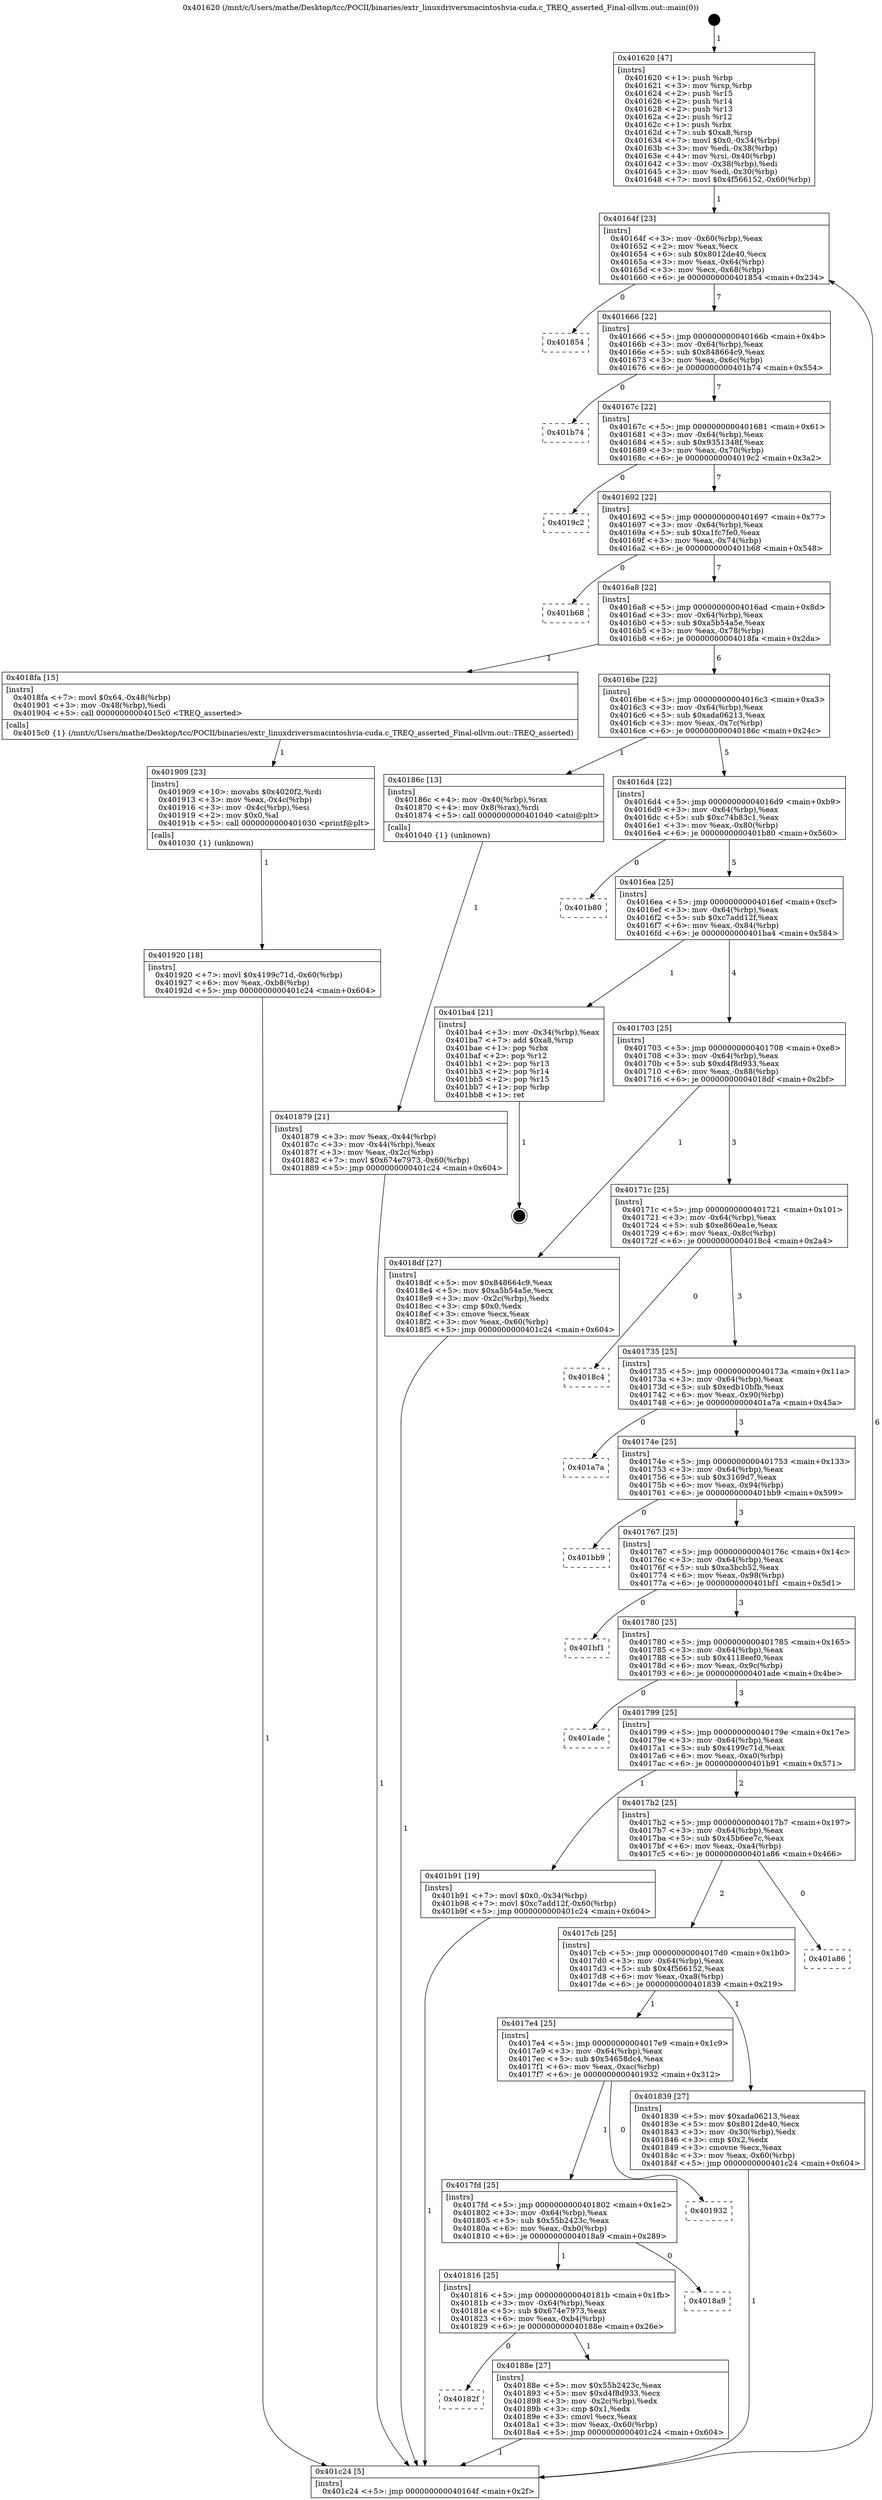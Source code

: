 digraph "0x401620" {
  label = "0x401620 (/mnt/c/Users/mathe/Desktop/tcc/POCII/binaries/extr_linuxdriversmacintoshvia-cuda.c_TREQ_asserted_Final-ollvm.out::main(0))"
  labelloc = "t"
  node[shape=record]

  Entry [label="",width=0.3,height=0.3,shape=circle,fillcolor=black,style=filled]
  "0x40164f" [label="{
     0x40164f [23]\l
     | [instrs]\l
     &nbsp;&nbsp;0x40164f \<+3\>: mov -0x60(%rbp),%eax\l
     &nbsp;&nbsp;0x401652 \<+2\>: mov %eax,%ecx\l
     &nbsp;&nbsp;0x401654 \<+6\>: sub $0x8012de40,%ecx\l
     &nbsp;&nbsp;0x40165a \<+3\>: mov %eax,-0x64(%rbp)\l
     &nbsp;&nbsp;0x40165d \<+3\>: mov %ecx,-0x68(%rbp)\l
     &nbsp;&nbsp;0x401660 \<+6\>: je 0000000000401854 \<main+0x234\>\l
  }"]
  "0x401854" [label="{
     0x401854\l
  }", style=dashed]
  "0x401666" [label="{
     0x401666 [22]\l
     | [instrs]\l
     &nbsp;&nbsp;0x401666 \<+5\>: jmp 000000000040166b \<main+0x4b\>\l
     &nbsp;&nbsp;0x40166b \<+3\>: mov -0x64(%rbp),%eax\l
     &nbsp;&nbsp;0x40166e \<+5\>: sub $0x848664c9,%eax\l
     &nbsp;&nbsp;0x401673 \<+3\>: mov %eax,-0x6c(%rbp)\l
     &nbsp;&nbsp;0x401676 \<+6\>: je 0000000000401b74 \<main+0x554\>\l
  }"]
  Exit [label="",width=0.3,height=0.3,shape=circle,fillcolor=black,style=filled,peripheries=2]
  "0x401b74" [label="{
     0x401b74\l
  }", style=dashed]
  "0x40167c" [label="{
     0x40167c [22]\l
     | [instrs]\l
     &nbsp;&nbsp;0x40167c \<+5\>: jmp 0000000000401681 \<main+0x61\>\l
     &nbsp;&nbsp;0x401681 \<+3\>: mov -0x64(%rbp),%eax\l
     &nbsp;&nbsp;0x401684 \<+5\>: sub $0x9351348f,%eax\l
     &nbsp;&nbsp;0x401689 \<+3\>: mov %eax,-0x70(%rbp)\l
     &nbsp;&nbsp;0x40168c \<+6\>: je 00000000004019c2 \<main+0x3a2\>\l
  }"]
  "0x401920" [label="{
     0x401920 [18]\l
     | [instrs]\l
     &nbsp;&nbsp;0x401920 \<+7\>: movl $0x4199c71d,-0x60(%rbp)\l
     &nbsp;&nbsp;0x401927 \<+6\>: mov %eax,-0xb8(%rbp)\l
     &nbsp;&nbsp;0x40192d \<+5\>: jmp 0000000000401c24 \<main+0x604\>\l
  }"]
  "0x4019c2" [label="{
     0x4019c2\l
  }", style=dashed]
  "0x401692" [label="{
     0x401692 [22]\l
     | [instrs]\l
     &nbsp;&nbsp;0x401692 \<+5\>: jmp 0000000000401697 \<main+0x77\>\l
     &nbsp;&nbsp;0x401697 \<+3\>: mov -0x64(%rbp),%eax\l
     &nbsp;&nbsp;0x40169a \<+5\>: sub $0xa1fc7fe0,%eax\l
     &nbsp;&nbsp;0x40169f \<+3\>: mov %eax,-0x74(%rbp)\l
     &nbsp;&nbsp;0x4016a2 \<+6\>: je 0000000000401b68 \<main+0x548\>\l
  }"]
  "0x401909" [label="{
     0x401909 [23]\l
     | [instrs]\l
     &nbsp;&nbsp;0x401909 \<+10\>: movabs $0x4020f2,%rdi\l
     &nbsp;&nbsp;0x401913 \<+3\>: mov %eax,-0x4c(%rbp)\l
     &nbsp;&nbsp;0x401916 \<+3\>: mov -0x4c(%rbp),%esi\l
     &nbsp;&nbsp;0x401919 \<+2\>: mov $0x0,%al\l
     &nbsp;&nbsp;0x40191b \<+5\>: call 0000000000401030 \<printf@plt\>\l
     | [calls]\l
     &nbsp;&nbsp;0x401030 \{1\} (unknown)\l
  }"]
  "0x401b68" [label="{
     0x401b68\l
  }", style=dashed]
  "0x4016a8" [label="{
     0x4016a8 [22]\l
     | [instrs]\l
     &nbsp;&nbsp;0x4016a8 \<+5\>: jmp 00000000004016ad \<main+0x8d\>\l
     &nbsp;&nbsp;0x4016ad \<+3\>: mov -0x64(%rbp),%eax\l
     &nbsp;&nbsp;0x4016b0 \<+5\>: sub $0xa5b54a5e,%eax\l
     &nbsp;&nbsp;0x4016b5 \<+3\>: mov %eax,-0x78(%rbp)\l
     &nbsp;&nbsp;0x4016b8 \<+6\>: je 00000000004018fa \<main+0x2da\>\l
  }"]
  "0x40182f" [label="{
     0x40182f\l
  }", style=dashed]
  "0x4018fa" [label="{
     0x4018fa [15]\l
     | [instrs]\l
     &nbsp;&nbsp;0x4018fa \<+7\>: movl $0x64,-0x48(%rbp)\l
     &nbsp;&nbsp;0x401901 \<+3\>: mov -0x48(%rbp),%edi\l
     &nbsp;&nbsp;0x401904 \<+5\>: call 00000000004015c0 \<TREQ_asserted\>\l
     | [calls]\l
     &nbsp;&nbsp;0x4015c0 \{1\} (/mnt/c/Users/mathe/Desktop/tcc/POCII/binaries/extr_linuxdriversmacintoshvia-cuda.c_TREQ_asserted_Final-ollvm.out::TREQ_asserted)\l
  }"]
  "0x4016be" [label="{
     0x4016be [22]\l
     | [instrs]\l
     &nbsp;&nbsp;0x4016be \<+5\>: jmp 00000000004016c3 \<main+0xa3\>\l
     &nbsp;&nbsp;0x4016c3 \<+3\>: mov -0x64(%rbp),%eax\l
     &nbsp;&nbsp;0x4016c6 \<+5\>: sub $0xada06213,%eax\l
     &nbsp;&nbsp;0x4016cb \<+3\>: mov %eax,-0x7c(%rbp)\l
     &nbsp;&nbsp;0x4016ce \<+6\>: je 000000000040186c \<main+0x24c\>\l
  }"]
  "0x40188e" [label="{
     0x40188e [27]\l
     | [instrs]\l
     &nbsp;&nbsp;0x40188e \<+5\>: mov $0x55b2423c,%eax\l
     &nbsp;&nbsp;0x401893 \<+5\>: mov $0xd4f8d933,%ecx\l
     &nbsp;&nbsp;0x401898 \<+3\>: mov -0x2c(%rbp),%edx\l
     &nbsp;&nbsp;0x40189b \<+3\>: cmp $0x1,%edx\l
     &nbsp;&nbsp;0x40189e \<+3\>: cmovl %ecx,%eax\l
     &nbsp;&nbsp;0x4018a1 \<+3\>: mov %eax,-0x60(%rbp)\l
     &nbsp;&nbsp;0x4018a4 \<+5\>: jmp 0000000000401c24 \<main+0x604\>\l
  }"]
  "0x40186c" [label="{
     0x40186c [13]\l
     | [instrs]\l
     &nbsp;&nbsp;0x40186c \<+4\>: mov -0x40(%rbp),%rax\l
     &nbsp;&nbsp;0x401870 \<+4\>: mov 0x8(%rax),%rdi\l
     &nbsp;&nbsp;0x401874 \<+5\>: call 0000000000401040 \<atoi@plt\>\l
     | [calls]\l
     &nbsp;&nbsp;0x401040 \{1\} (unknown)\l
  }"]
  "0x4016d4" [label="{
     0x4016d4 [22]\l
     | [instrs]\l
     &nbsp;&nbsp;0x4016d4 \<+5\>: jmp 00000000004016d9 \<main+0xb9\>\l
     &nbsp;&nbsp;0x4016d9 \<+3\>: mov -0x64(%rbp),%eax\l
     &nbsp;&nbsp;0x4016dc \<+5\>: sub $0xc74b83c1,%eax\l
     &nbsp;&nbsp;0x4016e1 \<+3\>: mov %eax,-0x80(%rbp)\l
     &nbsp;&nbsp;0x4016e4 \<+6\>: je 0000000000401b80 \<main+0x560\>\l
  }"]
  "0x401816" [label="{
     0x401816 [25]\l
     | [instrs]\l
     &nbsp;&nbsp;0x401816 \<+5\>: jmp 000000000040181b \<main+0x1fb\>\l
     &nbsp;&nbsp;0x40181b \<+3\>: mov -0x64(%rbp),%eax\l
     &nbsp;&nbsp;0x40181e \<+5\>: sub $0x674e7973,%eax\l
     &nbsp;&nbsp;0x401823 \<+6\>: mov %eax,-0xb4(%rbp)\l
     &nbsp;&nbsp;0x401829 \<+6\>: je 000000000040188e \<main+0x26e\>\l
  }"]
  "0x401b80" [label="{
     0x401b80\l
  }", style=dashed]
  "0x4016ea" [label="{
     0x4016ea [25]\l
     | [instrs]\l
     &nbsp;&nbsp;0x4016ea \<+5\>: jmp 00000000004016ef \<main+0xcf\>\l
     &nbsp;&nbsp;0x4016ef \<+3\>: mov -0x64(%rbp),%eax\l
     &nbsp;&nbsp;0x4016f2 \<+5\>: sub $0xc7add12f,%eax\l
     &nbsp;&nbsp;0x4016f7 \<+6\>: mov %eax,-0x84(%rbp)\l
     &nbsp;&nbsp;0x4016fd \<+6\>: je 0000000000401ba4 \<main+0x584\>\l
  }"]
  "0x4018a9" [label="{
     0x4018a9\l
  }", style=dashed]
  "0x401ba4" [label="{
     0x401ba4 [21]\l
     | [instrs]\l
     &nbsp;&nbsp;0x401ba4 \<+3\>: mov -0x34(%rbp),%eax\l
     &nbsp;&nbsp;0x401ba7 \<+7\>: add $0xa8,%rsp\l
     &nbsp;&nbsp;0x401bae \<+1\>: pop %rbx\l
     &nbsp;&nbsp;0x401baf \<+2\>: pop %r12\l
     &nbsp;&nbsp;0x401bb1 \<+2\>: pop %r13\l
     &nbsp;&nbsp;0x401bb3 \<+2\>: pop %r14\l
     &nbsp;&nbsp;0x401bb5 \<+2\>: pop %r15\l
     &nbsp;&nbsp;0x401bb7 \<+1\>: pop %rbp\l
     &nbsp;&nbsp;0x401bb8 \<+1\>: ret\l
  }"]
  "0x401703" [label="{
     0x401703 [25]\l
     | [instrs]\l
     &nbsp;&nbsp;0x401703 \<+5\>: jmp 0000000000401708 \<main+0xe8\>\l
     &nbsp;&nbsp;0x401708 \<+3\>: mov -0x64(%rbp),%eax\l
     &nbsp;&nbsp;0x40170b \<+5\>: sub $0xd4f8d933,%eax\l
     &nbsp;&nbsp;0x401710 \<+6\>: mov %eax,-0x88(%rbp)\l
     &nbsp;&nbsp;0x401716 \<+6\>: je 00000000004018df \<main+0x2bf\>\l
  }"]
  "0x4017fd" [label="{
     0x4017fd [25]\l
     | [instrs]\l
     &nbsp;&nbsp;0x4017fd \<+5\>: jmp 0000000000401802 \<main+0x1e2\>\l
     &nbsp;&nbsp;0x401802 \<+3\>: mov -0x64(%rbp),%eax\l
     &nbsp;&nbsp;0x401805 \<+5\>: sub $0x55b2423c,%eax\l
     &nbsp;&nbsp;0x40180a \<+6\>: mov %eax,-0xb0(%rbp)\l
     &nbsp;&nbsp;0x401810 \<+6\>: je 00000000004018a9 \<main+0x289\>\l
  }"]
  "0x4018df" [label="{
     0x4018df [27]\l
     | [instrs]\l
     &nbsp;&nbsp;0x4018df \<+5\>: mov $0x848664c9,%eax\l
     &nbsp;&nbsp;0x4018e4 \<+5\>: mov $0xa5b54a5e,%ecx\l
     &nbsp;&nbsp;0x4018e9 \<+3\>: mov -0x2c(%rbp),%edx\l
     &nbsp;&nbsp;0x4018ec \<+3\>: cmp $0x0,%edx\l
     &nbsp;&nbsp;0x4018ef \<+3\>: cmove %ecx,%eax\l
     &nbsp;&nbsp;0x4018f2 \<+3\>: mov %eax,-0x60(%rbp)\l
     &nbsp;&nbsp;0x4018f5 \<+5\>: jmp 0000000000401c24 \<main+0x604\>\l
  }"]
  "0x40171c" [label="{
     0x40171c [25]\l
     | [instrs]\l
     &nbsp;&nbsp;0x40171c \<+5\>: jmp 0000000000401721 \<main+0x101\>\l
     &nbsp;&nbsp;0x401721 \<+3\>: mov -0x64(%rbp),%eax\l
     &nbsp;&nbsp;0x401724 \<+5\>: sub $0xe860ea1e,%eax\l
     &nbsp;&nbsp;0x401729 \<+6\>: mov %eax,-0x8c(%rbp)\l
     &nbsp;&nbsp;0x40172f \<+6\>: je 00000000004018c4 \<main+0x2a4\>\l
  }"]
  "0x401932" [label="{
     0x401932\l
  }", style=dashed]
  "0x4018c4" [label="{
     0x4018c4\l
  }", style=dashed]
  "0x401735" [label="{
     0x401735 [25]\l
     | [instrs]\l
     &nbsp;&nbsp;0x401735 \<+5\>: jmp 000000000040173a \<main+0x11a\>\l
     &nbsp;&nbsp;0x40173a \<+3\>: mov -0x64(%rbp),%eax\l
     &nbsp;&nbsp;0x40173d \<+5\>: sub $0xedb10bfb,%eax\l
     &nbsp;&nbsp;0x401742 \<+6\>: mov %eax,-0x90(%rbp)\l
     &nbsp;&nbsp;0x401748 \<+6\>: je 0000000000401a7a \<main+0x45a\>\l
  }"]
  "0x401879" [label="{
     0x401879 [21]\l
     | [instrs]\l
     &nbsp;&nbsp;0x401879 \<+3\>: mov %eax,-0x44(%rbp)\l
     &nbsp;&nbsp;0x40187c \<+3\>: mov -0x44(%rbp),%eax\l
     &nbsp;&nbsp;0x40187f \<+3\>: mov %eax,-0x2c(%rbp)\l
     &nbsp;&nbsp;0x401882 \<+7\>: movl $0x674e7973,-0x60(%rbp)\l
     &nbsp;&nbsp;0x401889 \<+5\>: jmp 0000000000401c24 \<main+0x604\>\l
  }"]
  "0x401a7a" [label="{
     0x401a7a\l
  }", style=dashed]
  "0x40174e" [label="{
     0x40174e [25]\l
     | [instrs]\l
     &nbsp;&nbsp;0x40174e \<+5\>: jmp 0000000000401753 \<main+0x133\>\l
     &nbsp;&nbsp;0x401753 \<+3\>: mov -0x64(%rbp),%eax\l
     &nbsp;&nbsp;0x401756 \<+5\>: sub $0x3169d7,%eax\l
     &nbsp;&nbsp;0x40175b \<+6\>: mov %eax,-0x94(%rbp)\l
     &nbsp;&nbsp;0x401761 \<+6\>: je 0000000000401bb9 \<main+0x599\>\l
  }"]
  "0x401620" [label="{
     0x401620 [47]\l
     | [instrs]\l
     &nbsp;&nbsp;0x401620 \<+1\>: push %rbp\l
     &nbsp;&nbsp;0x401621 \<+3\>: mov %rsp,%rbp\l
     &nbsp;&nbsp;0x401624 \<+2\>: push %r15\l
     &nbsp;&nbsp;0x401626 \<+2\>: push %r14\l
     &nbsp;&nbsp;0x401628 \<+2\>: push %r13\l
     &nbsp;&nbsp;0x40162a \<+2\>: push %r12\l
     &nbsp;&nbsp;0x40162c \<+1\>: push %rbx\l
     &nbsp;&nbsp;0x40162d \<+7\>: sub $0xa8,%rsp\l
     &nbsp;&nbsp;0x401634 \<+7\>: movl $0x0,-0x34(%rbp)\l
     &nbsp;&nbsp;0x40163b \<+3\>: mov %edi,-0x38(%rbp)\l
     &nbsp;&nbsp;0x40163e \<+4\>: mov %rsi,-0x40(%rbp)\l
     &nbsp;&nbsp;0x401642 \<+3\>: mov -0x38(%rbp),%edi\l
     &nbsp;&nbsp;0x401645 \<+3\>: mov %edi,-0x30(%rbp)\l
     &nbsp;&nbsp;0x401648 \<+7\>: movl $0x4f566152,-0x60(%rbp)\l
  }"]
  "0x401bb9" [label="{
     0x401bb9\l
  }", style=dashed]
  "0x401767" [label="{
     0x401767 [25]\l
     | [instrs]\l
     &nbsp;&nbsp;0x401767 \<+5\>: jmp 000000000040176c \<main+0x14c\>\l
     &nbsp;&nbsp;0x40176c \<+3\>: mov -0x64(%rbp),%eax\l
     &nbsp;&nbsp;0x40176f \<+5\>: sub $0xa3bcb52,%eax\l
     &nbsp;&nbsp;0x401774 \<+6\>: mov %eax,-0x98(%rbp)\l
     &nbsp;&nbsp;0x40177a \<+6\>: je 0000000000401bf1 \<main+0x5d1\>\l
  }"]
  "0x401c24" [label="{
     0x401c24 [5]\l
     | [instrs]\l
     &nbsp;&nbsp;0x401c24 \<+5\>: jmp 000000000040164f \<main+0x2f\>\l
  }"]
  "0x401bf1" [label="{
     0x401bf1\l
  }", style=dashed]
  "0x401780" [label="{
     0x401780 [25]\l
     | [instrs]\l
     &nbsp;&nbsp;0x401780 \<+5\>: jmp 0000000000401785 \<main+0x165\>\l
     &nbsp;&nbsp;0x401785 \<+3\>: mov -0x64(%rbp),%eax\l
     &nbsp;&nbsp;0x401788 \<+5\>: sub $0x4118eef0,%eax\l
     &nbsp;&nbsp;0x40178d \<+6\>: mov %eax,-0x9c(%rbp)\l
     &nbsp;&nbsp;0x401793 \<+6\>: je 0000000000401ade \<main+0x4be\>\l
  }"]
  "0x4017e4" [label="{
     0x4017e4 [25]\l
     | [instrs]\l
     &nbsp;&nbsp;0x4017e4 \<+5\>: jmp 00000000004017e9 \<main+0x1c9\>\l
     &nbsp;&nbsp;0x4017e9 \<+3\>: mov -0x64(%rbp),%eax\l
     &nbsp;&nbsp;0x4017ec \<+5\>: sub $0x54658dc4,%eax\l
     &nbsp;&nbsp;0x4017f1 \<+6\>: mov %eax,-0xac(%rbp)\l
     &nbsp;&nbsp;0x4017f7 \<+6\>: je 0000000000401932 \<main+0x312\>\l
  }"]
  "0x401ade" [label="{
     0x401ade\l
  }", style=dashed]
  "0x401799" [label="{
     0x401799 [25]\l
     | [instrs]\l
     &nbsp;&nbsp;0x401799 \<+5\>: jmp 000000000040179e \<main+0x17e\>\l
     &nbsp;&nbsp;0x40179e \<+3\>: mov -0x64(%rbp),%eax\l
     &nbsp;&nbsp;0x4017a1 \<+5\>: sub $0x4199c71d,%eax\l
     &nbsp;&nbsp;0x4017a6 \<+6\>: mov %eax,-0xa0(%rbp)\l
     &nbsp;&nbsp;0x4017ac \<+6\>: je 0000000000401b91 \<main+0x571\>\l
  }"]
  "0x401839" [label="{
     0x401839 [27]\l
     | [instrs]\l
     &nbsp;&nbsp;0x401839 \<+5\>: mov $0xada06213,%eax\l
     &nbsp;&nbsp;0x40183e \<+5\>: mov $0x8012de40,%ecx\l
     &nbsp;&nbsp;0x401843 \<+3\>: mov -0x30(%rbp),%edx\l
     &nbsp;&nbsp;0x401846 \<+3\>: cmp $0x2,%edx\l
     &nbsp;&nbsp;0x401849 \<+3\>: cmovne %ecx,%eax\l
     &nbsp;&nbsp;0x40184c \<+3\>: mov %eax,-0x60(%rbp)\l
     &nbsp;&nbsp;0x40184f \<+5\>: jmp 0000000000401c24 \<main+0x604\>\l
  }"]
  "0x401b91" [label="{
     0x401b91 [19]\l
     | [instrs]\l
     &nbsp;&nbsp;0x401b91 \<+7\>: movl $0x0,-0x34(%rbp)\l
     &nbsp;&nbsp;0x401b98 \<+7\>: movl $0xc7add12f,-0x60(%rbp)\l
     &nbsp;&nbsp;0x401b9f \<+5\>: jmp 0000000000401c24 \<main+0x604\>\l
  }"]
  "0x4017b2" [label="{
     0x4017b2 [25]\l
     | [instrs]\l
     &nbsp;&nbsp;0x4017b2 \<+5\>: jmp 00000000004017b7 \<main+0x197\>\l
     &nbsp;&nbsp;0x4017b7 \<+3\>: mov -0x64(%rbp),%eax\l
     &nbsp;&nbsp;0x4017ba \<+5\>: sub $0x45b6ee7c,%eax\l
     &nbsp;&nbsp;0x4017bf \<+6\>: mov %eax,-0xa4(%rbp)\l
     &nbsp;&nbsp;0x4017c5 \<+6\>: je 0000000000401a86 \<main+0x466\>\l
  }"]
  "0x4017cb" [label="{
     0x4017cb [25]\l
     | [instrs]\l
     &nbsp;&nbsp;0x4017cb \<+5\>: jmp 00000000004017d0 \<main+0x1b0\>\l
     &nbsp;&nbsp;0x4017d0 \<+3\>: mov -0x64(%rbp),%eax\l
     &nbsp;&nbsp;0x4017d3 \<+5\>: sub $0x4f566152,%eax\l
     &nbsp;&nbsp;0x4017d8 \<+6\>: mov %eax,-0xa8(%rbp)\l
     &nbsp;&nbsp;0x4017de \<+6\>: je 0000000000401839 \<main+0x219\>\l
  }"]
  "0x401a86" [label="{
     0x401a86\l
  }", style=dashed]
  Entry -> "0x401620" [label=" 1"]
  "0x40164f" -> "0x401854" [label=" 0"]
  "0x40164f" -> "0x401666" [label=" 7"]
  "0x401ba4" -> Exit [label=" 1"]
  "0x401666" -> "0x401b74" [label=" 0"]
  "0x401666" -> "0x40167c" [label=" 7"]
  "0x401b91" -> "0x401c24" [label=" 1"]
  "0x40167c" -> "0x4019c2" [label=" 0"]
  "0x40167c" -> "0x401692" [label=" 7"]
  "0x401920" -> "0x401c24" [label=" 1"]
  "0x401692" -> "0x401b68" [label=" 0"]
  "0x401692" -> "0x4016a8" [label=" 7"]
  "0x401909" -> "0x401920" [label=" 1"]
  "0x4016a8" -> "0x4018fa" [label=" 1"]
  "0x4016a8" -> "0x4016be" [label=" 6"]
  "0x4018fa" -> "0x401909" [label=" 1"]
  "0x4016be" -> "0x40186c" [label=" 1"]
  "0x4016be" -> "0x4016d4" [label=" 5"]
  "0x4018df" -> "0x401c24" [label=" 1"]
  "0x4016d4" -> "0x401b80" [label=" 0"]
  "0x4016d4" -> "0x4016ea" [label=" 5"]
  "0x401816" -> "0x40182f" [label=" 0"]
  "0x4016ea" -> "0x401ba4" [label=" 1"]
  "0x4016ea" -> "0x401703" [label=" 4"]
  "0x401816" -> "0x40188e" [label=" 1"]
  "0x401703" -> "0x4018df" [label=" 1"]
  "0x401703" -> "0x40171c" [label=" 3"]
  "0x4017fd" -> "0x401816" [label=" 1"]
  "0x40171c" -> "0x4018c4" [label=" 0"]
  "0x40171c" -> "0x401735" [label=" 3"]
  "0x4017fd" -> "0x4018a9" [label=" 0"]
  "0x401735" -> "0x401a7a" [label=" 0"]
  "0x401735" -> "0x40174e" [label=" 3"]
  "0x4017e4" -> "0x4017fd" [label=" 1"]
  "0x40174e" -> "0x401bb9" [label=" 0"]
  "0x40174e" -> "0x401767" [label=" 3"]
  "0x4017e4" -> "0x401932" [label=" 0"]
  "0x401767" -> "0x401bf1" [label=" 0"]
  "0x401767" -> "0x401780" [label=" 3"]
  "0x40188e" -> "0x401c24" [label=" 1"]
  "0x401780" -> "0x401ade" [label=" 0"]
  "0x401780" -> "0x401799" [label=" 3"]
  "0x401879" -> "0x401c24" [label=" 1"]
  "0x401799" -> "0x401b91" [label=" 1"]
  "0x401799" -> "0x4017b2" [label=" 2"]
  "0x40186c" -> "0x401879" [label=" 1"]
  "0x4017b2" -> "0x401a86" [label=" 0"]
  "0x4017b2" -> "0x4017cb" [label=" 2"]
  "0x401c24" -> "0x40164f" [label=" 6"]
  "0x4017cb" -> "0x401839" [label=" 1"]
  "0x4017cb" -> "0x4017e4" [label=" 1"]
  "0x401839" -> "0x401c24" [label=" 1"]
  "0x401620" -> "0x40164f" [label=" 1"]
}
